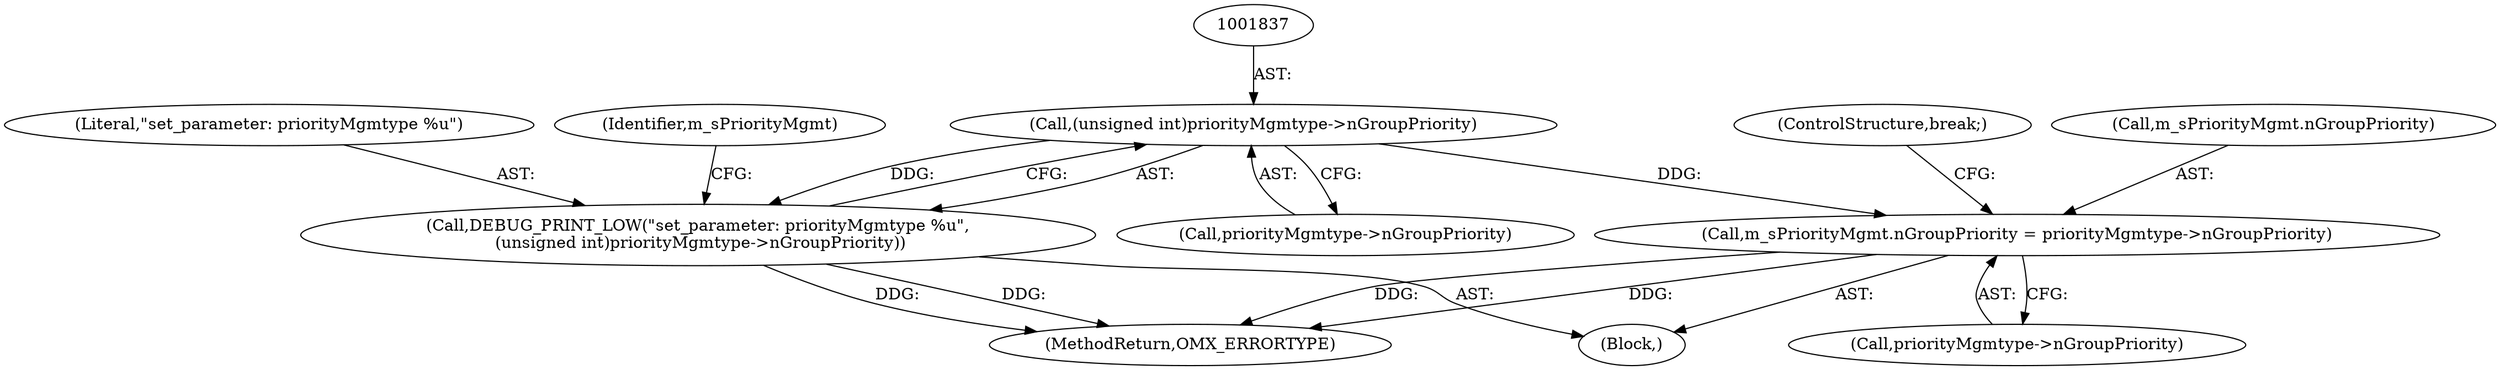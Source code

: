 digraph "0_Android_89913d7df36dbeb458ce165856bd6505a2ec647d_2@pointer" {
"1001836" [label="(Call,(unsigned int)priorityMgmtype->nGroupPriority)"];
"1001834" [label="(Call,DEBUG_PRINT_LOW(\"set_parameter: priorityMgmtype %u\",\n (unsigned int)priorityMgmtype->nGroupPriority))"];
"1001848" [label="(Call,m_sPriorityMgmt.nGroupPriority = priorityMgmtype->nGroupPriority)"];
"1002951" [label="(MethodReturn,OMX_ERRORTYPE)"];
"1001836" [label="(Call,(unsigned int)priorityMgmtype->nGroupPriority)"];
"1001849" [label="(Call,m_sPriorityMgmt.nGroupPriority)"];
"1001848" [label="(Call,m_sPriorityMgmt.nGroupPriority = priorityMgmtype->nGroupPriority)"];
"1001838" [label="(Call,priorityMgmtype->nGroupPriority)"];
"1001852" [label="(Call,priorityMgmtype->nGroupPriority)"];
"1001806" [label="(Block,)"];
"1001855" [label="(ControlStructure,break;)"];
"1001835" [label="(Literal,\"set_parameter: priorityMgmtype %u\")"];
"1001843" [label="(Identifier,m_sPriorityMgmt)"];
"1001834" [label="(Call,DEBUG_PRINT_LOW(\"set_parameter: priorityMgmtype %u\",\n (unsigned int)priorityMgmtype->nGroupPriority))"];
"1001836" -> "1001834"  [label="AST: "];
"1001836" -> "1001838"  [label="CFG: "];
"1001837" -> "1001836"  [label="AST: "];
"1001838" -> "1001836"  [label="AST: "];
"1001834" -> "1001836"  [label="CFG: "];
"1001836" -> "1001834"  [label="DDG: "];
"1001836" -> "1001848"  [label="DDG: "];
"1001834" -> "1001806"  [label="AST: "];
"1001835" -> "1001834"  [label="AST: "];
"1001843" -> "1001834"  [label="CFG: "];
"1001834" -> "1002951"  [label="DDG: "];
"1001834" -> "1002951"  [label="DDG: "];
"1001848" -> "1001806"  [label="AST: "];
"1001848" -> "1001852"  [label="CFG: "];
"1001849" -> "1001848"  [label="AST: "];
"1001852" -> "1001848"  [label="AST: "];
"1001855" -> "1001848"  [label="CFG: "];
"1001848" -> "1002951"  [label="DDG: "];
"1001848" -> "1002951"  [label="DDG: "];
}

